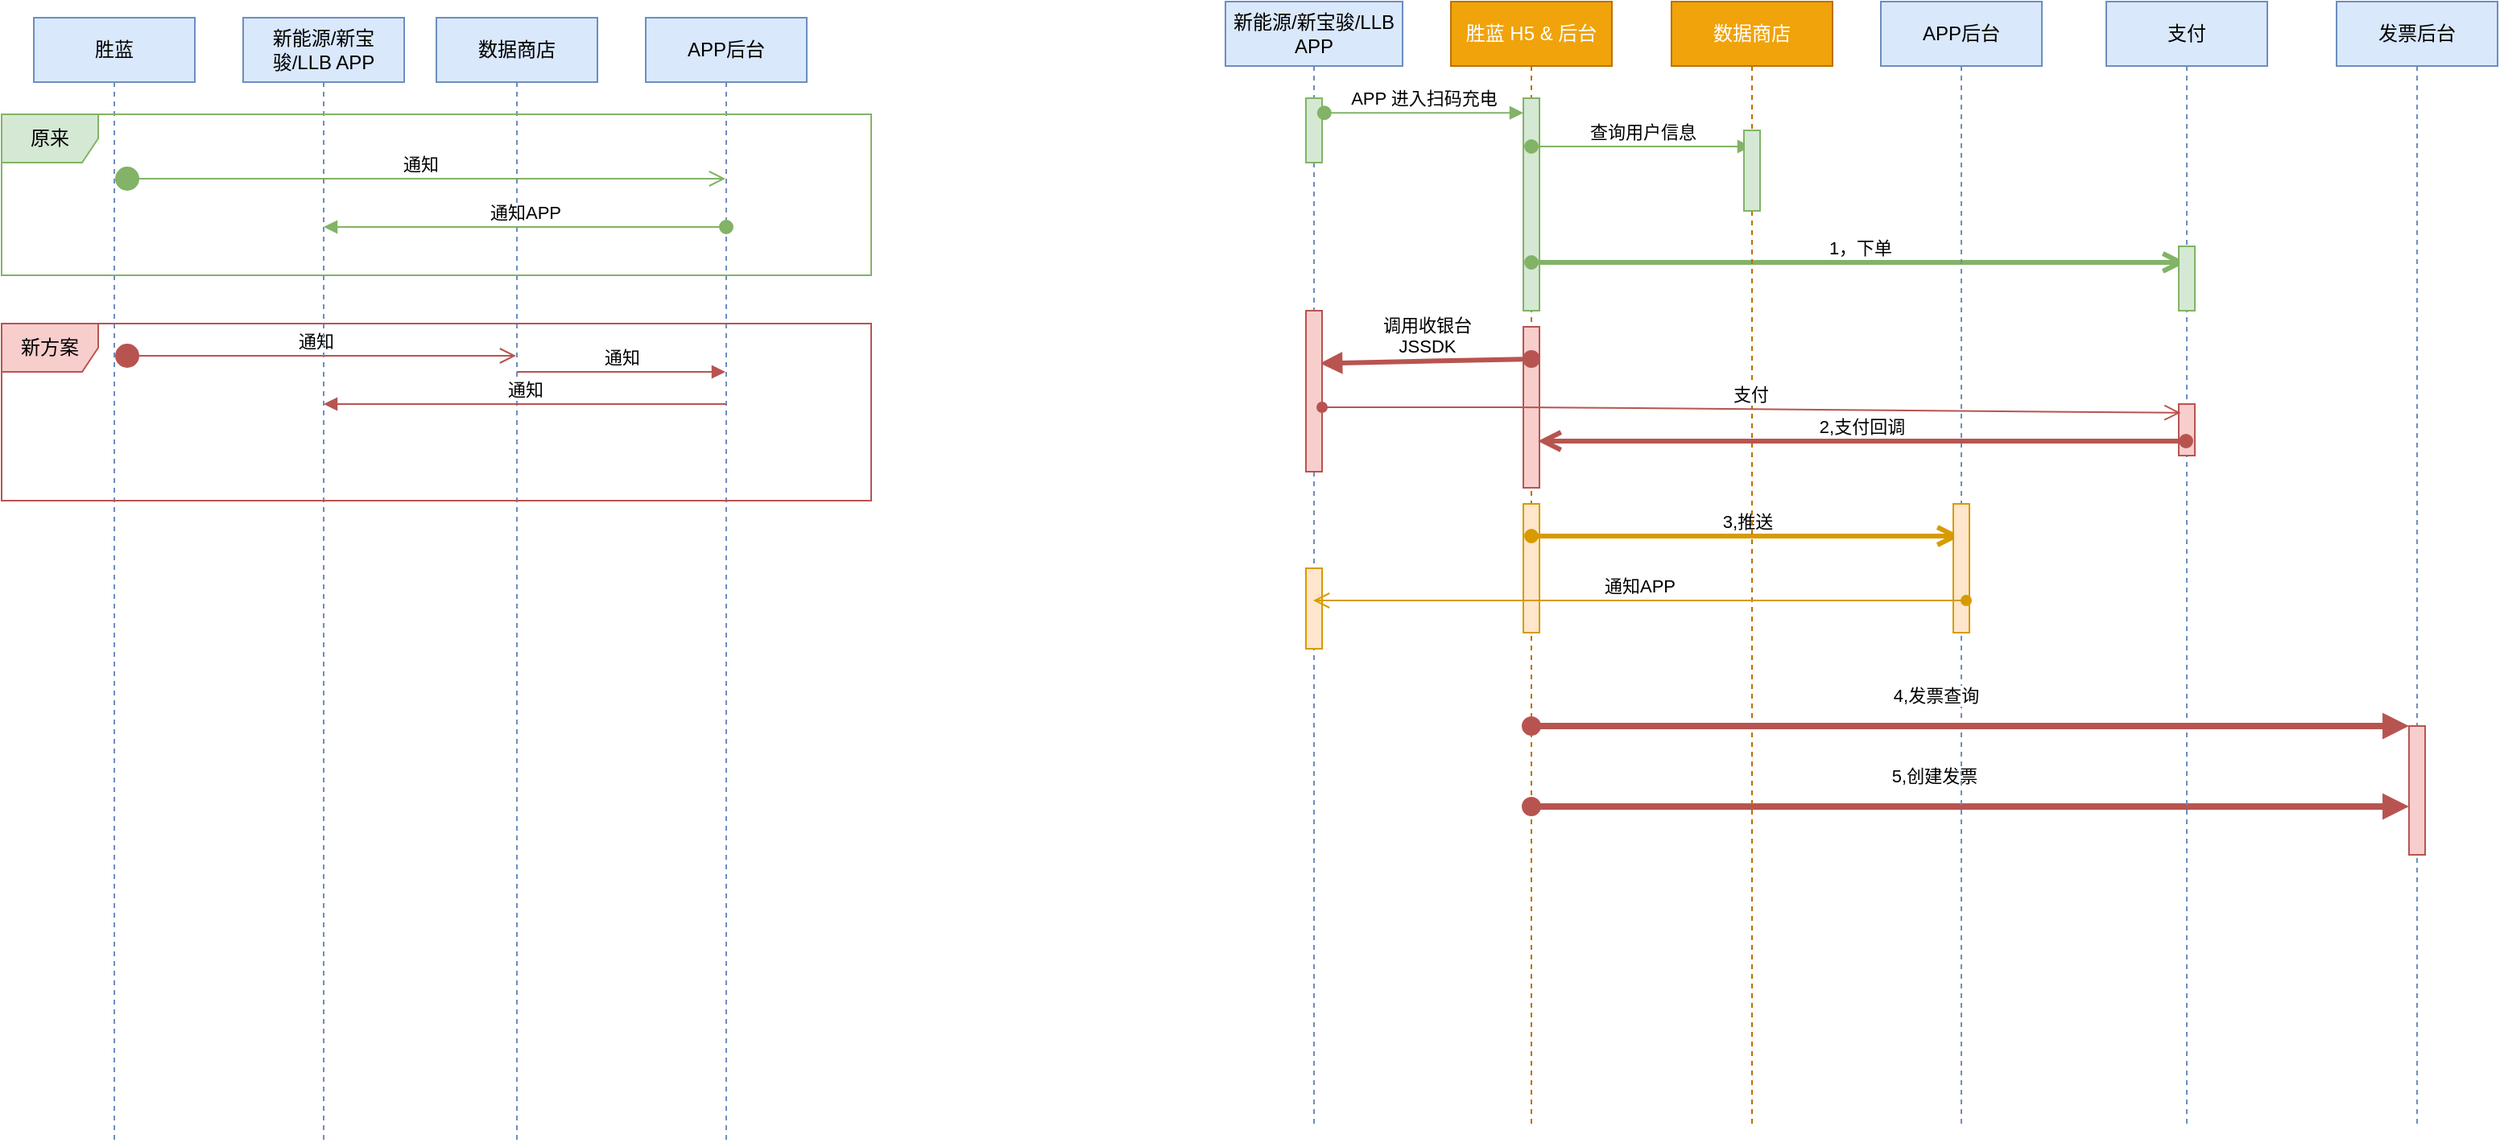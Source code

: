 <mxfile version="12.7.9" type="github" pages="3">
  <diagram id="CEhrORci5TCC4d7FeP7T" name="Page-1">
    <mxGraphModel dx="1038" dy="548" grid="1" gridSize="10" guides="1" tooltips="1" connect="1" arrows="1" fold="1" page="1" pageScale="1" pageWidth="827" pageHeight="1169" math="0" shadow="0">
      <root>
        <mxCell id="0" />
        <mxCell id="1" parent="0" />
        <mxCell id="YfSGc-pqgDhnCT7YDvDX-6" value="&lt;span style=&quot;&quot;&gt;胜蓝&lt;/span&gt;" style="shape=umlLifeline;perimeter=lifelinePerimeter;whiteSpace=wrap;html=1;container=1;collapsible=0;recursiveResize=0;outlineConnect=0;align=center;fillColor=#dae8fc;strokeColor=#6c8ebf;" parent="1" vertex="1">
          <mxGeometry x="60" y="220" width="100" height="700" as="geometry" />
        </mxCell>
        <mxCell id="YfSGc-pqgDhnCT7YDvDX-11" value="通知" style="html=1;verticalAlign=bottom;startArrow=circle;startFill=1;endArrow=open;startSize=6;endSize=8;fillColor=#d5e8d4;strokeColor=#82b366;" parent="YfSGc-pqgDhnCT7YDvDX-6" target="YfSGc-pqgDhnCT7YDvDX-9" edge="1">
          <mxGeometry width="80" relative="1" as="geometry">
            <mxPoint x="50" y="100" as="sourcePoint" />
            <mxPoint x="130" y="100" as="targetPoint" />
          </mxGeometry>
        </mxCell>
        <mxCell id="YfSGc-pqgDhnCT7YDvDX-13" value="通知" style="html=1;verticalAlign=bottom;startArrow=circle;startFill=1;endArrow=open;startSize=6;endSize=8;fillColor=#f8cecc;strokeColor=#b85450;" parent="YfSGc-pqgDhnCT7YDvDX-6" target="YfSGc-pqgDhnCT7YDvDX-8" edge="1">
          <mxGeometry width="80" relative="1" as="geometry">
            <mxPoint x="50" y="210" as="sourcePoint" />
            <mxPoint x="130" y="210" as="targetPoint" />
          </mxGeometry>
        </mxCell>
        <mxCell id="YfSGc-pqgDhnCT7YDvDX-7" value="新能源/新宝骏/LLB APP" style="shape=umlLifeline;perimeter=lifelinePerimeter;whiteSpace=wrap;html=1;container=1;collapsible=0;recursiveResize=0;outlineConnect=0;align=center;fillColor=#dae8fc;strokeColor=#6c8ebf;" parent="1" vertex="1">
          <mxGeometry x="190" y="220" width="100" height="700" as="geometry" />
        </mxCell>
        <mxCell id="YfSGc-pqgDhnCT7YDvDX-8" value="数据商店" style="shape=umlLifeline;perimeter=lifelinePerimeter;whiteSpace=wrap;html=1;container=1;collapsible=0;recursiveResize=0;outlineConnect=0;align=center;fillColor=#dae8fc;strokeColor=#6c8ebf;" parent="1" vertex="1">
          <mxGeometry x="310" y="220" width="100" height="700" as="geometry" />
        </mxCell>
        <mxCell id="YfSGc-pqgDhnCT7YDvDX-14" value="通知" style="html=1;verticalAlign=bottom;endArrow=block;fillColor=#f8cecc;strokeColor=#b85450;" parent="YfSGc-pqgDhnCT7YDvDX-8" target="YfSGc-pqgDhnCT7YDvDX-9" edge="1">
          <mxGeometry width="80" relative="1" as="geometry">
            <mxPoint x="50" y="220" as="sourcePoint" />
            <mxPoint x="130" y="220" as="targetPoint" />
          </mxGeometry>
        </mxCell>
        <mxCell id="YfSGc-pqgDhnCT7YDvDX-9" value="APP后台" style="shape=umlLifeline;perimeter=lifelinePerimeter;whiteSpace=wrap;html=1;container=1;collapsible=0;recursiveResize=0;outlineConnect=0;align=center;fillColor=#dae8fc;strokeColor=#6c8ebf;" parent="1" vertex="1">
          <mxGeometry x="440" y="220" width="100" height="700" as="geometry" />
        </mxCell>
        <mxCell id="YfSGc-pqgDhnCT7YDvDX-12" value="通知APP" style="html=1;verticalAlign=bottom;startArrow=oval;startFill=1;endArrow=block;startSize=8;fillColor=#d5e8d4;strokeColor=#82b366;" parent="YfSGc-pqgDhnCT7YDvDX-9" target="YfSGc-pqgDhnCT7YDvDX-7" edge="1">
          <mxGeometry width="60" relative="1" as="geometry">
            <mxPoint x="50" y="130" as="sourcePoint" />
            <mxPoint x="110" y="130" as="targetPoint" />
          </mxGeometry>
        </mxCell>
        <mxCell id="YfSGc-pqgDhnCT7YDvDX-15" value="通知" style="html=1;verticalAlign=bottom;endArrow=block;fillColor=#f8cecc;strokeColor=#b85450;" parent="YfSGc-pqgDhnCT7YDvDX-9" target="YfSGc-pqgDhnCT7YDvDX-7" edge="1">
          <mxGeometry width="80" relative="1" as="geometry">
            <mxPoint x="50" y="240" as="sourcePoint" />
            <mxPoint x="130" y="240" as="targetPoint" />
          </mxGeometry>
        </mxCell>
        <mxCell id="YfSGc-pqgDhnCT7YDvDX-16" value="原来" style="shape=umlFrame;whiteSpace=wrap;html=1;align=center;fillColor=#d5e8d4;strokeColor=#82b366;" parent="1" vertex="1">
          <mxGeometry x="40" y="280" width="540" height="100" as="geometry" />
        </mxCell>
        <mxCell id="YfSGc-pqgDhnCT7YDvDX-17" value="新方案" style="shape=umlFrame;whiteSpace=wrap;html=1;align=center;fillColor=#f8cecc;strokeColor=#b85450;" parent="1" vertex="1">
          <mxGeometry x="40" y="410" width="540" height="110" as="geometry" />
        </mxCell>
        <mxCell id="YfSGc-pqgDhnCT7YDvDX-31" value="&lt;span&gt;胜蓝 H5 &amp;amp; 后台&lt;/span&gt;" style="shape=umlLifeline;perimeter=lifelinePerimeter;whiteSpace=wrap;html=1;container=1;collapsible=0;recursiveResize=0;outlineConnect=0;align=center;fillColor=#f0a30a;strokeColor=#BD7000;fontColor=#ffffff;" parent="1" vertex="1">
          <mxGeometry x="940" y="210" width="100" height="700" as="geometry" />
        </mxCell>
        <mxCell id="YfSGc-pqgDhnCT7YDvDX-43" value="" style="html=1;points=[];perimeter=orthogonalPerimeter;align=center;fillColor=#d5e8d4;strokeColor=#82b366;" parent="YfSGc-pqgDhnCT7YDvDX-31" vertex="1">
          <mxGeometry x="45" y="60" width="10" height="132" as="geometry" />
        </mxCell>
        <mxCell id="YfSGc-pqgDhnCT7YDvDX-48" value="1，下单" style="html=1;verticalAlign=bottom;startArrow=oval;startFill=1;endArrow=open;startSize=6;endSize=8;fillColor=#d5e8d4;strokeColor=#82b366;strokeWidth=3;" parent="YfSGc-pqgDhnCT7YDvDX-31" edge="1">
          <mxGeometry width="80" relative="1" as="geometry">
            <mxPoint x="50" y="162" as="sourcePoint" />
            <mxPoint x="456.5" y="162" as="targetPoint" />
          </mxGeometry>
        </mxCell>
        <mxCell id="YfSGc-pqgDhnCT7YDvDX-51" value="" style="html=1;points=[];perimeter=orthogonalPerimeter;align=center;fillColor=#ffe6cc;strokeColor=#d79b00;" parent="YfSGc-pqgDhnCT7YDvDX-31" vertex="1">
          <mxGeometry x="45" y="312" width="10" height="80" as="geometry" />
        </mxCell>
        <mxCell id="YfSGc-pqgDhnCT7YDvDX-52" value="3,推送" style="html=1;verticalAlign=bottom;startArrow=oval;startFill=1;endArrow=open;startSize=6;endSize=8;fillColor=#ffe6cc;strokeColor=#d79b00;strokeWidth=3;" parent="YfSGc-pqgDhnCT7YDvDX-31" edge="1">
          <mxGeometry width="80" relative="1" as="geometry">
            <mxPoint x="50" y="332" as="sourcePoint" />
            <mxPoint x="316.5" y="332" as="targetPoint" />
          </mxGeometry>
        </mxCell>
        <mxCell id="YfSGc-pqgDhnCT7YDvDX-60" value="" style="html=1;points=[];perimeter=orthogonalPerimeter;align=center;fillColor=#f8cecc;strokeColor=#b85450;" parent="YfSGc-pqgDhnCT7YDvDX-31" vertex="1">
          <mxGeometry x="45" y="202" width="10" height="100" as="geometry" />
        </mxCell>
        <mxCell id="YfSGc-pqgDhnCT7YDvDX-62" value="调用收银台&lt;br&gt;JSSDK" style="html=1;verticalAlign=bottom;startArrow=oval;startFill=1;endArrow=block;startSize=8;fillColor=#f8cecc;strokeColor=#b85450;entryX=0.535;entryY=0.321;entryDx=0;entryDy=0;entryPerimeter=0;strokeWidth=3;" parent="YfSGc-pqgDhnCT7YDvDX-31" target="YfSGc-pqgDhnCT7YDvDX-34" edge="1">
          <mxGeometry width="60" relative="1" as="geometry">
            <mxPoint x="50" y="222" as="sourcePoint" />
            <mxPoint x="-85.5" y="222" as="targetPoint" />
          </mxGeometry>
        </mxCell>
        <mxCell id="YfSGc-pqgDhnCT7YDvDX-65" value="查询用户信息" style="html=1;verticalAlign=bottom;startArrow=oval;startFill=1;endArrow=block;startSize=8;fillColor=#d5e8d4;strokeColor=#82b366;" parent="YfSGc-pqgDhnCT7YDvDX-31" target="YfSGc-pqgDhnCT7YDvDX-35" edge="1">
          <mxGeometry width="60" relative="1" as="geometry">
            <mxPoint x="50" y="90" as="sourcePoint" />
            <mxPoint x="110" y="90" as="targetPoint" />
          </mxGeometry>
        </mxCell>
        <mxCell id="YfSGc-pqgDhnCT7YDvDX-67" value="5,创建发票" style="html=1;verticalAlign=bottom;startArrow=oval;startFill=1;endArrow=block;startSize=8;fillColor=#f8cecc;strokeColor=#b85450;strokeWidth=4;" parent="YfSGc-pqgDhnCT7YDvDX-31" target="YfSGc-pqgDhnCT7YDvDX-64" edge="1">
          <mxGeometry x="-0.083" y="10" width="60" relative="1" as="geometry">
            <mxPoint x="50" y="500" as="sourcePoint" />
            <mxPoint x="110" y="500" as="targetPoint" />
            <Array as="points">
              <mxPoint x="290" y="500" />
            </Array>
            <mxPoint as="offset" />
          </mxGeometry>
        </mxCell>
        <mxCell id="YfSGc-pqgDhnCT7YDvDX-34" value="新能源/新宝骏/LLB APP" style="shape=umlLifeline;perimeter=lifelinePerimeter;whiteSpace=wrap;html=1;container=1;collapsible=0;recursiveResize=0;outlineConnect=0;align=center;fillColor=#dae8fc;strokeColor=#6c8ebf;" parent="1" vertex="1">
          <mxGeometry x="800" y="210" width="110" height="700" as="geometry" />
        </mxCell>
        <mxCell id="YfSGc-pqgDhnCT7YDvDX-41" value="" style="html=1;points=[];perimeter=orthogonalPerimeter;align=center;fillColor=#d5e8d4;strokeColor=#82b366;" parent="YfSGc-pqgDhnCT7YDvDX-34" vertex="1">
          <mxGeometry x="50" y="60" width="10" height="40" as="geometry" />
        </mxCell>
        <mxCell id="YfSGc-pqgDhnCT7YDvDX-54" value="" style="html=1;points=[];perimeter=orthogonalPerimeter;align=center;fillColor=#ffe6cc;strokeColor=#d79b00;" parent="YfSGc-pqgDhnCT7YDvDX-34" vertex="1">
          <mxGeometry x="50" y="352" width="10" height="50" as="geometry" />
        </mxCell>
        <mxCell id="YfSGc-pqgDhnCT7YDvDX-57" value="" style="html=1;points=[];perimeter=orthogonalPerimeter;align=center;fillColor=#f8cecc;strokeColor=#b85450;" parent="YfSGc-pqgDhnCT7YDvDX-34" vertex="1">
          <mxGeometry x="50" y="192" width="10" height="100" as="geometry" />
        </mxCell>
        <mxCell id="YfSGc-pqgDhnCT7YDvDX-35" value="数据商店" style="shape=umlLifeline;perimeter=lifelinePerimeter;whiteSpace=wrap;html=1;container=1;collapsible=0;recursiveResize=0;outlineConnect=0;align=center;fillColor=#f0a30a;strokeColor=#BD7000;fontColor=#ffffff;" parent="1" vertex="1">
          <mxGeometry x="1077" y="210" width="100" height="700" as="geometry" />
        </mxCell>
        <mxCell id="YfSGc-pqgDhnCT7YDvDX-66" value="" style="html=1;points=[];perimeter=orthogonalPerimeter;align=center;fillColor=#d5e8d4;strokeColor=#82b366;" parent="YfSGc-pqgDhnCT7YDvDX-35" vertex="1">
          <mxGeometry x="45" y="80" width="10" height="50" as="geometry" />
        </mxCell>
        <mxCell id="YfSGc-pqgDhnCT7YDvDX-37" value="APP后台" style="shape=umlLifeline;perimeter=lifelinePerimeter;whiteSpace=wrap;html=1;container=1;collapsible=0;recursiveResize=0;outlineConnect=0;align=center;fillColor=#dae8fc;strokeColor=#6c8ebf;" parent="1" vertex="1">
          <mxGeometry x="1207" y="210" width="100" height="700" as="geometry" />
        </mxCell>
        <mxCell id="YfSGc-pqgDhnCT7YDvDX-53" value="" style="html=1;points=[];perimeter=orthogonalPerimeter;align=center;fillColor=#ffe6cc;strokeColor=#d79b00;" parent="YfSGc-pqgDhnCT7YDvDX-37" vertex="1">
          <mxGeometry x="45" y="312" width="10" height="80" as="geometry" />
        </mxCell>
        <mxCell id="YfSGc-pqgDhnCT7YDvDX-56" value="通知APP" style="html=1;verticalAlign=bottom;startArrow=oval;startFill=1;endArrow=open;startSize=6;endSize=8;fillColor=#ffe6cc;strokeColor=#d79b00;" parent="YfSGc-pqgDhnCT7YDvDX-37" edge="1">
          <mxGeometry width="80" relative="1" as="geometry">
            <mxPoint x="53" y="372" as="sourcePoint" />
            <mxPoint x="-352.5" y="372" as="targetPoint" />
          </mxGeometry>
        </mxCell>
        <mxCell id="YfSGc-pqgDhnCT7YDvDX-40" value="支付" style="shape=umlLifeline;perimeter=lifelinePerimeter;whiteSpace=wrap;html=1;container=1;collapsible=0;recursiveResize=0;outlineConnect=0;align=center;fillColor=#dae8fc;strokeColor=#6c8ebf;" parent="1" vertex="1">
          <mxGeometry x="1347" y="210" width="100" height="700" as="geometry" />
        </mxCell>
        <mxCell id="YfSGc-pqgDhnCT7YDvDX-46" value="" style="html=1;points=[];perimeter=orthogonalPerimeter;align=center;fillColor=#d5e8d4;strokeColor=#82b366;" parent="YfSGc-pqgDhnCT7YDvDX-40" vertex="1">
          <mxGeometry x="45" y="152" width="10" height="40" as="geometry" />
        </mxCell>
        <mxCell id="YfSGc-pqgDhnCT7YDvDX-61" value="" style="html=1;points=[];perimeter=orthogonalPerimeter;align=center;fillColor=#f8cecc;strokeColor=#b85450;" parent="YfSGc-pqgDhnCT7YDvDX-40" vertex="1">
          <mxGeometry x="45" y="250" width="10" height="32" as="geometry" />
        </mxCell>
        <mxCell id="YfSGc-pqgDhnCT7YDvDX-44" value="APP 进入扫码充电" style="html=1;verticalAlign=bottom;startArrow=oval;endArrow=block;startSize=8;exitX=1.14;exitY=0.228;exitDx=0;exitDy=0;exitPerimeter=0;fillColor=#d5e8d4;strokeColor=#82b366;" parent="1" source="YfSGc-pqgDhnCT7YDvDX-41" target="YfSGc-pqgDhnCT7YDvDX-43" edge="1">
          <mxGeometry relative="1" as="geometry">
            <mxPoint x="930" y="352" as="sourcePoint" />
          </mxGeometry>
        </mxCell>
        <mxCell id="YfSGc-pqgDhnCT7YDvDX-47" value="支付" style="html=1;verticalAlign=bottom;startArrow=oval;startFill=1;endArrow=open;startSize=6;endSize=8;fillColor=#f8cecc;strokeColor=#b85450;entryX=0.12;entryY=0.169;entryDx=0;entryDy=0;entryPerimeter=0;" parent="1" source="YfSGc-pqgDhnCT7YDvDX-57" target="YfSGc-pqgDhnCT7YDvDX-61" edge="1">
          <mxGeometry width="80" relative="1" as="geometry">
            <mxPoint x="990" y="402" as="sourcePoint" />
            <mxPoint x="1370" y="462" as="targetPoint" />
            <Array as="points">
              <mxPoint x="990" y="462" />
            </Array>
          </mxGeometry>
        </mxCell>
        <mxCell id="YfSGc-pqgDhnCT7YDvDX-50" value="2,支付回调" style="html=1;verticalAlign=bottom;startArrow=oval;startFill=1;endArrow=open;startSize=6;endSize=8;fillColor=#f8cecc;strokeColor=#b85450;entryX=0.9;entryY=0.71;entryDx=0;entryDy=0;entryPerimeter=0;strokeWidth=3;" parent="1" source="YfSGc-pqgDhnCT7YDvDX-40" target="YfSGc-pqgDhnCT7YDvDX-60" edge="1">
          <mxGeometry width="80" relative="1" as="geometry">
            <mxPoint x="1380" y="483" as="sourcePoint" />
            <mxPoint x="1020" y="483" as="targetPoint" />
          </mxGeometry>
        </mxCell>
        <mxCell id="YfSGc-pqgDhnCT7YDvDX-63" value="4,发票查询" style="html=1;verticalAlign=bottom;startArrow=oval;startFill=1;endArrow=block;startSize=8;fillColor=#f8cecc;strokeColor=#b85450;strokeWidth=4;" parent="1" source="YfSGc-pqgDhnCT7YDvDX-31" target="YfSGc-pqgDhnCT7YDvDX-64" edge="1">
          <mxGeometry x="-0.082" y="10" width="60" relative="1" as="geometry">
            <mxPoint x="990" y="702" as="sourcePoint" />
            <mxPoint x="1480" y="702" as="targetPoint" />
            <mxPoint x="1" as="offset" />
          </mxGeometry>
        </mxCell>
        <mxCell id="YfSGc-pqgDhnCT7YDvDX-68" value="发票后台" style="shape=umlLifeline;perimeter=lifelinePerimeter;whiteSpace=wrap;html=1;container=1;collapsible=0;recursiveResize=0;outlineConnect=0;align=center;fillColor=#dae8fc;strokeColor=#6c8ebf;" parent="1" vertex="1">
          <mxGeometry x="1490" y="210" width="100" height="700" as="geometry" />
        </mxCell>
        <mxCell id="YfSGc-pqgDhnCT7YDvDX-64" value="" style="html=1;points=[];perimeter=orthogonalPerimeter;align=center;fillColor=#f8cecc;strokeColor=#b85450;" parent="YfSGc-pqgDhnCT7YDvDX-68" vertex="1">
          <mxGeometry x="45" y="450" width="10" height="80" as="geometry" />
        </mxCell>
      </root>
    </mxGraphModel>
  </diagram>
  <diagram id="rm9jljR_l8_nrdW4VYQ5" name="第 2 页">
    <mxGraphModel dx="1038" dy="548" grid="1" gridSize="10" guides="1" tooltips="1" connect="1" arrows="1" fold="1" page="1" pageScale="1" pageWidth="827" pageHeight="1169" math="0" shadow="0">
      <root>
        <mxCell id="PNzMQlm8gOUKmiUg-7fn-0" />
        <mxCell id="PNzMQlm8gOUKmiUg-7fn-1" parent="PNzMQlm8gOUKmiUg-7fn-0" />
        <mxCell id="PNzMQlm8gOUKmiUg-7fn-11" value="" style="rounded=1;whiteSpace=wrap;html=1;fillColor=#ffe6cc;strokeColor=#d79b00;" parent="PNzMQlm8gOUKmiUg-7fn-1" vertex="1">
          <mxGeometry x="300" y="20" width="380" height="360" as="geometry" />
        </mxCell>
        <mxCell id="PNzMQlm8gOUKmiUg-7fn-6" style="edgeStyle=orthogonalEdgeStyle;rounded=0;orthogonalLoop=1;jettySize=auto;html=1;entryX=0;entryY=0.5;entryDx=0;entryDy=0;startArrow=oval;startFill=1;endArrow=oval;endFill=1;fillColor=#d5e8d4;strokeColor=#82b366;" parent="PNzMQlm8gOUKmiUg-7fn-1" source="PNzMQlm8gOUKmiUg-7fn-2" target="PNzMQlm8gOUKmiUg-7fn-4" edge="1">
          <mxGeometry relative="1" as="geometry" />
        </mxCell>
        <mxCell id="PNzMQlm8gOUKmiUg-7fn-12" style="edgeStyle=none;rounded=0;orthogonalLoop=1;jettySize=auto;html=1;dashed=1;startArrow=oval;startFill=1;endArrow=oval;endFill=1;entryX=0;entryY=0.25;entryDx=0;entryDy=0;strokeColor=#FF0000;" parent="PNzMQlm8gOUKmiUg-7fn-1" source="PNzMQlm8gOUKmiUg-7fn-2" target="PNzMQlm8gOUKmiUg-7fn-5" edge="1">
          <mxGeometry relative="1" as="geometry" />
        </mxCell>
        <mxCell id="PNzMQlm8gOUKmiUg-7fn-2" value="新宝骏&lt;br&gt;包名：com.cloudy.jun&lt;br&gt;app id：XXX" style="rounded=0;whiteSpace=wrap;html=1;fillColor=#d5e8d4;strokeColor=#82b366;" parent="PNzMQlm8gOUKmiUg-7fn-1" vertex="1">
          <mxGeometry x="50" y="70" width="160" height="60" as="geometry" />
        </mxCell>
        <mxCell id="PNzMQlm8gOUKmiUg-7fn-7" style="edgeStyle=orthogonalEdgeStyle;rounded=0;orthogonalLoop=1;jettySize=auto;html=1;entryX=0;entryY=0.5;entryDx=0;entryDy=0;startArrow=oval;startFill=1;endArrow=oval;endFill=1;fillColor=#d5e8d4;strokeColor=#82b366;" parent="PNzMQlm8gOUKmiUg-7fn-1" source="PNzMQlm8gOUKmiUg-7fn-3" target="PNzMQlm8gOUKmiUg-7fn-5" edge="1">
          <mxGeometry relative="1" as="geometry" />
        </mxCell>
        <mxCell id="PNzMQlm8gOUKmiUg-7fn-3" value="新能源&lt;br&gt;com.baojun.newterritory&lt;br&gt;appid:YYYY" style="rounded=0;whiteSpace=wrap;html=1;fillColor=#d5e8d4;strokeColor=#82b366;" parent="PNzMQlm8gOUKmiUg-7fn-1" vertex="1">
          <mxGeometry x="50" y="220" width="160" height="60" as="geometry" />
        </mxCell>
        <mxCell id="PNzMQlm8gOUKmiUg-7fn-9" style="rounded=0;orthogonalLoop=1;jettySize=auto;html=1;entryX=0;entryY=0.5;entryDx=0;entryDy=0;dashed=1;startArrow=classic;startFill=1;fillColor=#d5e8d4;strokeColor=#82b366;exitX=1;exitY=0.5;exitDx=0;exitDy=0;" parent="PNzMQlm8gOUKmiUg-7fn-1" source="PNzMQlm8gOUKmiUg-7fn-4" target="PNzMQlm8gOUKmiUg-7fn-8" edge="1">
          <mxGeometry relative="1" as="geometry" />
        </mxCell>
        <mxCell id="PNzMQlm8gOUKmiUg-7fn-4" value="&lt;span style=&quot;color: rgb(34, 34, 34); font-size: 14px; white-space: normal;&quot;&gt;APP的唯一标识APPID:XXXX&lt;/span&gt;" style="rounded=0;whiteSpace=wrap;html=1;fillColor=#f8cecc;strokeColor=#b85450;labelBackgroundColor=none;" parent="PNzMQlm8gOUKmiUg-7fn-1" vertex="1">
          <mxGeometry x="330" y="70" width="120" height="60" as="geometry" />
        </mxCell>
        <mxCell id="PNzMQlm8gOUKmiUg-7fn-10" style="rounded=0;orthogonalLoop=1;jettySize=auto;html=1;startArrow=classic;startFill=1;entryX=0;entryY=0.75;entryDx=0;entryDy=0;fillColor=#d5e8d4;strokeColor=#82b366;exitX=1;exitY=0.5;exitDx=0;exitDy=0;" parent="PNzMQlm8gOUKmiUg-7fn-1" source="PNzMQlm8gOUKmiUg-7fn-5" target="PNzMQlm8gOUKmiUg-7fn-8" edge="1">
          <mxGeometry relative="1" as="geometry" />
        </mxCell>
        <mxCell id="PNzMQlm8gOUKmiUg-7fn-5" value="&lt;span style=&quot;color: rgb(34, 34, 34); font-size: 14px; white-space: normal;&quot;&gt;APP的唯一标识APPID:YYYY&lt;/span&gt;" style="rounded=0;whiteSpace=wrap;html=1;fillColor=#f8cecc;strokeColor=#b85450;labelBackgroundColor=none;" parent="PNzMQlm8gOUKmiUg-7fn-1" vertex="1">
          <mxGeometry x="330" y="220" width="120" height="60" as="geometry" />
        </mxCell>
        <mxCell id="PNzMQlm8gOUKmiUg-7fn-8" value="&lt;span style=&quot;color: rgb(51, 51, 51); font-size: 14px; white-space: pre-wrap;&quot;&gt;商户号&lt;/span&gt;" style="rounded=0;whiteSpace=wrap;html=1;fillColor=#d5e8d4;strokeColor=#82b366;labelBackgroundColor=none;" parent="PNzMQlm8gOUKmiUg-7fn-1" vertex="1">
          <mxGeometry x="550" y="130" width="120" height="60" as="geometry" />
        </mxCell>
        <mxCell id="PNzMQlm8gOUKmiUg-7fn-13" value="" style="endArrow=none;html=1;strokeColor=#FF0000;" parent="PNzMQlm8gOUKmiUg-7fn-1" edge="1">
          <mxGeometry width="50" height="50" relative="1" as="geometry">
            <mxPoint x="200" y="200" as="sourcePoint" />
            <mxPoint x="250" y="150" as="targetPoint" />
          </mxGeometry>
        </mxCell>
        <mxCell id="PNzMQlm8gOUKmiUg-7fn-14" value="" style="endArrow=none;html=1;strokeColor=#FF0000;" parent="PNzMQlm8gOUKmiUg-7fn-1" edge="1">
          <mxGeometry width="50" height="50" relative="1" as="geometry">
            <mxPoint x="240" y="210" as="sourcePoint" />
            <mxPoint x="220" y="140" as="targetPoint" />
          </mxGeometry>
        </mxCell>
      </root>
    </mxGraphModel>
  </diagram>
  <diagram id="NGxaEC4g0c3rINIo4iUq" name="第 3 页">
    <mxGraphModel dx="1038" dy="548" grid="1" gridSize="10" guides="1" tooltips="1" connect="1" arrows="1" fold="1" page="1" pageScale="1" pageWidth="827" pageHeight="1169" math="0" shadow="0">
      <root>
        <mxCell id="vDsphocWNaIPBwplWjAf-0" />
        <mxCell id="vDsphocWNaIPBwplWjAf-1" parent="vDsphocWNaIPBwplWjAf-0" />
        <mxCell id="vDsphocWNaIPBwplWjAf-2" value="APP" style="rounded=1;whiteSpace=wrap;html=1;fillColor=#ffe6cc;strokeColor=#d79b00;align=left;verticalAlign=top;fontSize=20;" vertex="1" parent="vDsphocWNaIPBwplWjAf-1">
          <mxGeometry x="70" y="110" width="410" height="200" as="geometry" />
        </mxCell>
        <mxCell id="vDsphocWNaIPBwplWjAf-5" style="edgeStyle=orthogonalEdgeStyle;rounded=0;orthogonalLoop=1;jettySize=auto;html=1;entryX=0;entryY=0.5;entryDx=0;entryDy=0;" edge="1" parent="vDsphocWNaIPBwplWjAf-1" source="vDsphocWNaIPBwplWjAf-3" target="vDsphocWNaIPBwplWjAf-4">
          <mxGeometry relative="1" as="geometry" />
        </mxCell>
        <mxCell id="vDsphocWNaIPBwplWjAf-10" value="JSSDK" style="text;html=1;align=center;verticalAlign=middle;resizable=0;points=[];labelBackgroundColor=none;fontSize=12;" vertex="1" connectable="0" parent="vDsphocWNaIPBwplWjAf-5">
          <mxGeometry x="-0.326" y="-3" relative="1" as="geometry">
            <mxPoint y="-13" as="offset" />
          </mxGeometry>
        </mxCell>
        <mxCell id="vDsphocWNaIPBwplWjAf-3" value="H5" style="rounded=0;whiteSpace=wrap;html=1;align=center;fillColor=#d5e8d4;strokeColor=#82b366;verticalAlign=middle;" vertex="1" parent="vDsphocWNaIPBwplWjAf-1">
          <mxGeometry x="130" y="120" width="120" height="60" as="geometry" />
        </mxCell>
        <mxCell id="vDsphocWNaIPBwplWjAf-7" style="edgeStyle=orthogonalEdgeStyle;rounded=0;orthogonalLoop=1;jettySize=auto;html=1;entryX=0;entryY=0.5;entryDx=0;entryDy=0;" edge="1" parent="vDsphocWNaIPBwplWjAf-1" source="vDsphocWNaIPBwplWjAf-4" target="vDsphocWNaIPBwplWjAf-6">
          <mxGeometry relative="1" as="geometry" />
        </mxCell>
        <mxCell id="vDsphocWNaIPBwplWjAf-4" value="SDK" style="rounded=0;whiteSpace=wrap;html=1;align=center;verticalAlign=middle;fillColor=#d5e8d4;strokeColor=#82b366;" vertex="1" parent="vDsphocWNaIPBwplWjAf-1">
          <mxGeometry x="340" y="160" width="120" height="60" as="geometry" />
        </mxCell>
        <mxCell id="vDsphocWNaIPBwplWjAf-6" value="支付系统" style="rounded=0;whiteSpace=wrap;html=1;align=center;verticalAlign=middle;fillColor=#d5e8d4;strokeColor=#82b366;" vertex="1" parent="vDsphocWNaIPBwplWjAf-1">
          <mxGeometry x="590" y="160" width="120" height="60" as="geometry" />
        </mxCell>
        <mxCell id="vDsphocWNaIPBwplWjAf-9" style="edgeStyle=orthogonalEdgeStyle;rounded=0;orthogonalLoop=1;jettySize=auto;html=1;fontSize=12;" edge="1" parent="vDsphocWNaIPBwplWjAf-1" source="vDsphocWNaIPBwplWjAf-8" target="vDsphocWNaIPBwplWjAf-4">
          <mxGeometry relative="1" as="geometry" />
        </mxCell>
        <mxCell id="vDsphocWNaIPBwplWjAf-8" value="原生订单" style="rounded=0;whiteSpace=wrap;html=1;fontSize=12;align=center;fillColor=#d5e8d4;strokeColor=#82b366;" vertex="1" parent="vDsphocWNaIPBwplWjAf-1">
          <mxGeometry x="130" y="240" width="120" height="60" as="geometry" />
        </mxCell>
      </root>
    </mxGraphModel>
  </diagram>
</mxfile>
